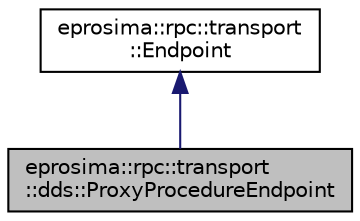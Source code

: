 digraph "eprosima::rpc::transport::dds::ProxyProcedureEndpoint"
{
  edge [fontname="Helvetica",fontsize="10",labelfontname="Helvetica",labelfontsize="10"];
  node [fontname="Helvetica",fontsize="10",shape=record];
  Node1 [label="eprosima::rpc::transport\l::dds::ProxyProcedureEndpoint",height=0.2,width=0.4,color="black", fillcolor="grey75", style="filled" fontcolor="black"];
  Node2 -> Node1 [dir="back",color="midnightblue",fontsize="10",style="solid",fontname="Helvetica"];
  Node2 [label="eprosima::rpc::transport\l::Endpoint",height=0.2,width=0.4,color="black", fillcolor="white", style="filled",URL="$classeprosima_1_1rpc_1_1transport_1_1_endpoint.html",tooltip="This class represents an endpoint. "];
}
